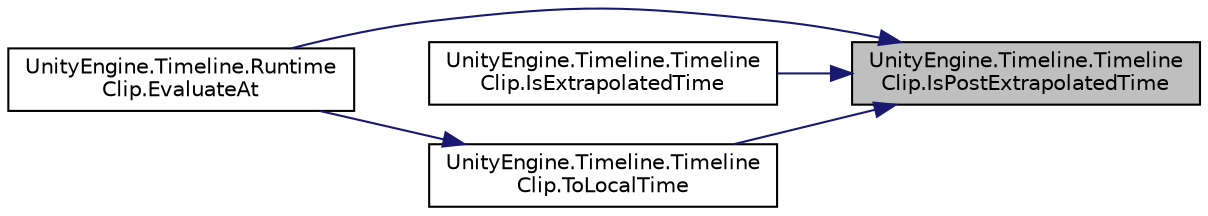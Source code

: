 digraph "UnityEngine.Timeline.TimelineClip.IsPostExtrapolatedTime"
{
 // LATEX_PDF_SIZE
  edge [fontname="Helvetica",fontsize="10",labelfontname="Helvetica",labelfontsize="10"];
  node [fontname="Helvetica",fontsize="10",shape=record];
  rankdir="RL";
  Node1 [label="UnityEngine.Timeline.Timeline\lClip.IsPostExtrapolatedTime",height=0.2,width=0.4,color="black", fillcolor="grey75", style="filled", fontcolor="black",tooltip="Given a time, returns whether it falls within the clip post-extrapolation"];
  Node1 -> Node2 [dir="back",color="midnightblue",fontsize="10",style="solid",fontname="Helvetica"];
  Node2 [label="UnityEngine.Timeline.Runtime\lClip.EvaluateAt",height=0.2,width=0.4,color="black", fillcolor="white", style="filled",URL="$class_unity_engine_1_1_timeline_1_1_runtime_clip.html#a7ea80d8e08fc1bb42e7bbc37945ce552",tooltip=" "];
  Node1 -> Node3 [dir="back",color="midnightblue",fontsize="10",style="solid",fontname="Helvetica"];
  Node3 [label="UnityEngine.Timeline.Timeline\lClip.IsExtrapolatedTime",height=0.2,width=0.4,color="black", fillcolor="white", style="filled",URL="$class_unity_engine_1_1_timeline_1_1_timeline_clip.html#a84c4571aaaeaa6cac8587c0f48086c44",tooltip="Given a time, returns whether it falls within the clips extrapolation"];
  Node1 -> Node4 [dir="back",color="midnightblue",fontsize="10",style="solid",fontname="Helvetica"];
  Node4 [label="UnityEngine.Timeline.Timeline\lClip.ToLocalTime",height=0.2,width=0.4,color="black", fillcolor="white", style="filled",URL="$class_unity_engine_1_1_timeline_1_1_timeline_clip.html#a0e93badf4d11e12235eec8e938263184",tooltip="Converts from global time to a clips local time."];
  Node4 -> Node2 [dir="back",color="midnightblue",fontsize="10",style="solid",fontname="Helvetica"];
}
